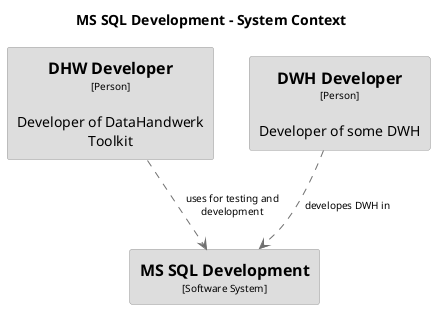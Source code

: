@startuml(id=MSSQLDevelopment-SystemContext)
title MS SQL Development - System Context

skinparam {
  shadowing false
  arrowFontSize 10
  defaultTextAlignment center
  wrapWidth 200
  maxMessageSize 100
}
hide stereotype
top to bottom direction
skinparam rectangle<<1>> {
  BackgroundColor #dddddd
  FontColor #000000
  BorderColor #9A9A9A
}
skinparam rectangle<<2>> {
  BackgroundColor #dddddd
  FontColor #000000
  BorderColor #9A9A9A
}
skinparam rectangle<<10>> {
  BackgroundColor #dddddd
  FontColor #000000
  BorderColor #9A9A9A
}
rectangle "==DHW Developer\n<size:10>[Person]</size>\n\nDeveloper of DataHandwerk Toolkit" <<1>> as 1
rectangle "==DWH Developer\n<size:10>[Person]</size>\n\nDeveloper of some DWH" <<2>> as 2
rectangle "==MS SQL Development\n<size:10>[Software System]</size>" <<10>> as 10
1 .[#707070].> 10 : "uses for testing and development"
2 .[#707070].> 10 : "developes DWH in"
@enduml